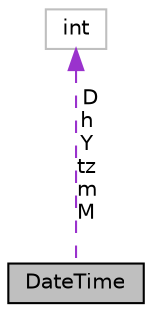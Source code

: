 digraph "DateTime"
{
 // LATEX_PDF_SIZE
  edge [fontname="Helvetica",fontsize="10",labelfontname="Helvetica",labelfontsize="10"];
  node [fontname="Helvetica",fontsize="10",shape=record];
  Node1 [label="DateTime",height=0.2,width=0.4,color="black", fillcolor="grey75", style="filled", fontcolor="black",tooltip=" "];
  Node2 -> Node1 [dir="back",color="darkorchid3",fontsize="10",style="dashed",label=" D\nh\nY\ntz\nm\nM" ,fontname="Helvetica"];
  Node2 [label="int",height=0.2,width=0.4,color="grey75", fillcolor="white", style="filled",tooltip=" "];
}
